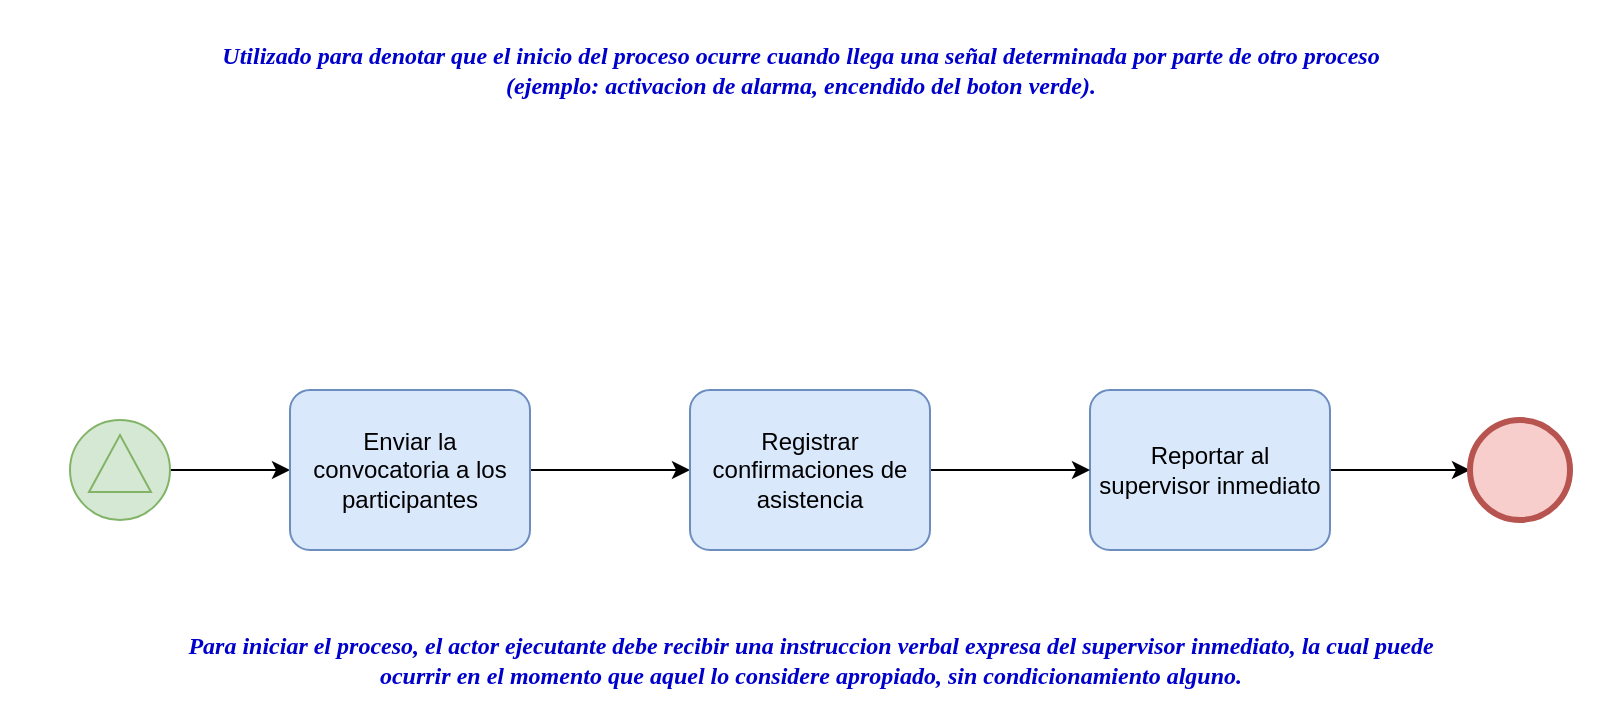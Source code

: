 <mxfile version="20.3.0" type="device"><diagram id="95sqsvZ5YvPY6ZDBJgJa" name="Página-1"><mxGraphModel dx="1695" dy="553" grid="1" gridSize="10" guides="1" tooltips="1" connect="1" arrows="1" fold="1" page="1" pageScale="1" pageWidth="827" pageHeight="1169" math="0" shadow="0"><root><mxCell id="0"/><mxCell id="1" parent="0"/><mxCell id="RTNIbFe7Ar_VueKpxwac-6" style="edgeStyle=orthogonalEdgeStyle;rounded=0;orthogonalLoop=1;jettySize=auto;html=1;entryX=0;entryY=0.5;entryDx=0;entryDy=0;entryPerimeter=0;" edge="1" parent="1" source="RTNIbFe7Ar_VueKpxwac-1" target="RTNIbFe7Ar_VueKpxwac-2"><mxGeometry relative="1" as="geometry"/></mxCell><mxCell id="RTNIbFe7Ar_VueKpxwac-1" value="" style="points=[[0.145,0.145,0],[0.5,0,0],[0.855,0.145,0],[1,0.5,0],[0.855,0.855,0],[0.5,1,0],[0.145,0.855,0],[0,0.5,0]];shape=mxgraph.bpmn.event;html=1;verticalLabelPosition=bottom;labelBackgroundColor=#ffffff;verticalAlign=top;align=center;perimeter=ellipsePerimeter;outlineConnect=0;aspect=fixed;outline=standard;symbol=signal;fillColor=#d5e8d4;strokeColor=#82b366;" vertex="1" parent="1"><mxGeometry x="30" y="230" width="50" height="50" as="geometry"/></mxCell><mxCell id="RTNIbFe7Ar_VueKpxwac-11" value="" style="edgeStyle=orthogonalEdgeStyle;rounded=0;orthogonalLoop=1;jettySize=auto;html=1;" edge="1" parent="1" source="RTNIbFe7Ar_VueKpxwac-2" target="RTNIbFe7Ar_VueKpxwac-4"><mxGeometry relative="1" as="geometry"/></mxCell><mxCell id="RTNIbFe7Ar_VueKpxwac-2" value="Enviar la convocatoria a los participantes" style="points=[[0.25,0,0],[0.5,0,0],[0.75,0,0],[1,0.25,0],[1,0.5,0],[1,0.75,0],[0.75,1,0],[0.5,1,0],[0.25,1,0],[0,0.75,0],[0,0.5,0],[0,0.25,0]];shape=mxgraph.bpmn.task;whiteSpace=wrap;rectStyle=rounded;size=10;taskMarker=abstract;fillColor=#dae8fc;strokeColor=#6c8ebf;" vertex="1" parent="1"><mxGeometry x="140" y="215" width="120" height="80" as="geometry"/></mxCell><mxCell id="RTNIbFe7Ar_VueKpxwac-10" style="edgeStyle=orthogonalEdgeStyle;rounded=0;orthogonalLoop=1;jettySize=auto;html=1;" edge="1" parent="1" source="RTNIbFe7Ar_VueKpxwac-3" target="RTNIbFe7Ar_VueKpxwac-5"><mxGeometry relative="1" as="geometry"/></mxCell><mxCell id="RTNIbFe7Ar_VueKpxwac-3" value="Reportar al supervisor inmediato" style="points=[[0.25,0,0],[0.5,0,0],[0.75,0,0],[1,0.25,0],[1,0.5,0],[1,0.75,0],[0.75,1,0],[0.5,1,0],[0.25,1,0],[0,0.75,0],[0,0.5,0],[0,0.25,0]];shape=mxgraph.bpmn.task;whiteSpace=wrap;rectStyle=rounded;size=10;taskMarker=abstract;fillColor=#dae8fc;strokeColor=#6c8ebf;" vertex="1" parent="1"><mxGeometry x="540" y="215" width="120" height="80" as="geometry"/></mxCell><mxCell id="RTNIbFe7Ar_VueKpxwac-8" style="edgeStyle=orthogonalEdgeStyle;rounded=0;orthogonalLoop=1;jettySize=auto;html=1;" edge="1" parent="1" source="RTNIbFe7Ar_VueKpxwac-4" target="RTNIbFe7Ar_VueKpxwac-3"><mxGeometry relative="1" as="geometry"/></mxCell><mxCell id="RTNIbFe7Ar_VueKpxwac-4" value="Registrar confirmaciones de asistencia" style="points=[[0.25,0,0],[0.5,0,0],[0.75,0,0],[1,0.25,0],[1,0.5,0],[1,0.75,0],[0.75,1,0],[0.5,1,0],[0.25,1,0],[0,0.75,0],[0,0.5,0],[0,0.25,0]];shape=mxgraph.bpmn.task;whiteSpace=wrap;rectStyle=rounded;size=10;taskMarker=abstract;fillColor=#dae8fc;strokeColor=#6c8ebf;" vertex="1" parent="1"><mxGeometry x="340" y="215" width="120" height="80" as="geometry"/></mxCell><mxCell id="RTNIbFe7Ar_VueKpxwac-5" value="" style="points=[[0.145,0.145,0],[0.5,0,0],[0.855,0.145,0],[1,0.5,0],[0.855,0.855,0],[0.5,1,0],[0.145,0.855,0],[0,0.5,0]];shape=mxgraph.bpmn.event;html=1;verticalLabelPosition=bottom;labelBackgroundColor=#ffffff;verticalAlign=top;align=center;perimeter=ellipsePerimeter;outlineConnect=0;aspect=fixed;outline=end;symbol=terminate2;fillColor=#f8cecc;strokeColor=#b85450;" vertex="1" parent="1"><mxGeometry x="730" y="230" width="50" height="50" as="geometry"/></mxCell><mxCell id="RTNIbFe7Ar_VueKpxwac-14" value="&lt;h4&gt;&lt;font color=&quot;#0000cc&quot; face=&quot;Georgia&quot;&gt;&lt;i style=&quot;background-color: rgb(255, 255, 255);&quot;&gt;Utilizado para denotar que el inicio del proceso ocurre cuando llega una señal determinada por parte de otro proceso&lt;br&gt; (ejemplo: activacion de alarma, encendido del boton verde).&lt;/i&gt;&lt;/font&gt;&lt;/h4&gt;" style="text;html=1;align=center;verticalAlign=middle;resizable=0;points=[];autosize=1;strokeColor=none;fillColor=none;" vertex="1" parent="1"><mxGeometry x="15" y="20" width="760" height="70" as="geometry"/></mxCell><mxCell id="RTNIbFe7Ar_VueKpxwac-15" value="&lt;b&gt;&lt;i&gt;Para iniciar el proceso, el actor ejecutante debe recibir una instruccion verbal expresa del supervisor inmediato, la cual puede &lt;br&gt;ocurrir en el momento que aquel lo considere apropiado, sin condicionamiento alguno.&lt;/i&gt;&lt;/b&gt;" style="text;html=1;align=center;verticalAlign=middle;resizable=0;points=[];autosize=1;strokeColor=none;fillColor=none;fontFamily=Georgia;fontColor=#0000CC;" vertex="1" parent="1"><mxGeometry x="-5" y="330" width="810" height="40" as="geometry"/></mxCell></root></mxGraphModel></diagram></mxfile>
